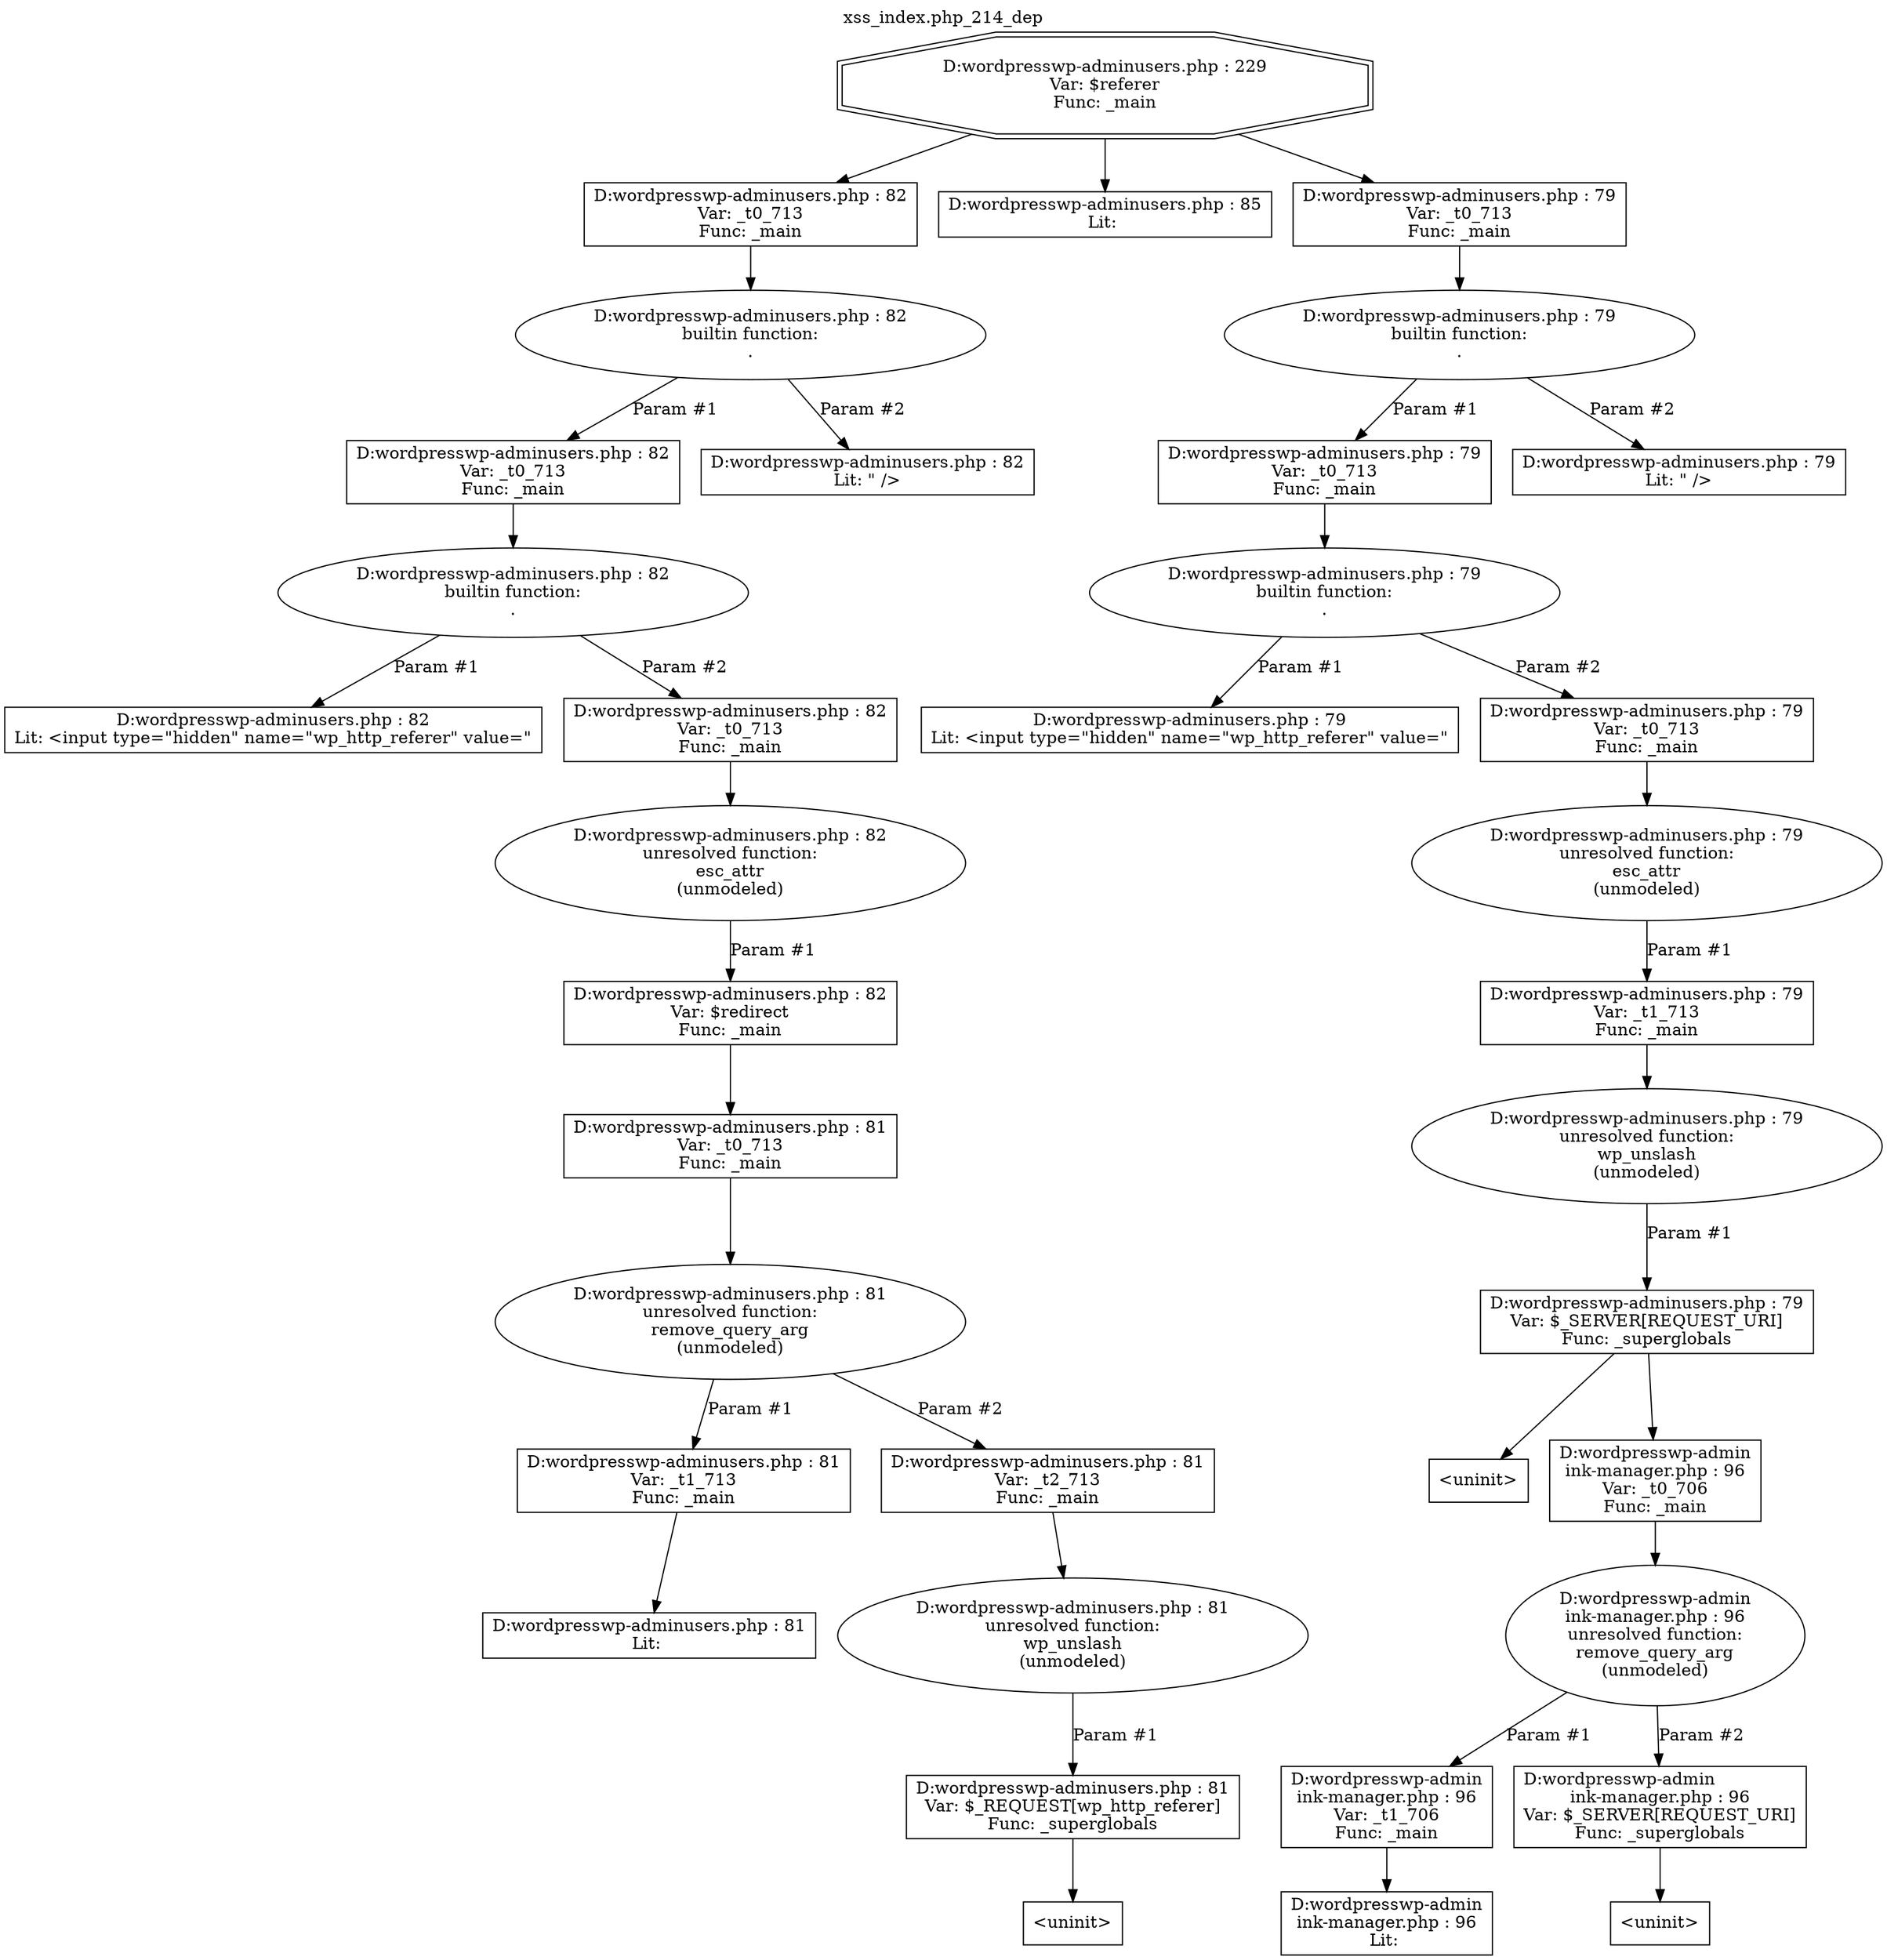 digraph cfg {
  label="xss_index.php_214_dep";
  labelloc=t;
  n1 [shape=doubleoctagon, label="D:\wordpress\wp-admin\users.php : 229\nVar: $referer\nFunc: _main\n"];
  n2 [shape=box, label="D:\wordpress\wp-admin\users.php : 82\nVar: _t0_713\nFunc: _main\n"];
  n3 [shape=ellipse, label="D:\wordpress\wp-admin\users.php : 82\nbuiltin function:\n.\n"];
  n4 [shape=box, label="D:\wordpress\wp-admin\users.php : 82\nVar: _t0_713\nFunc: _main\n"];
  n5 [shape=ellipse, label="D:\wordpress\wp-admin\users.php : 82\nbuiltin function:\n.\n"];
  n6 [shape=box, label="D:\wordpress\wp-admin\users.php : 82\nLit: <input type=\"hidden\" name=\"wp_http_referer\" value=\"\n"];
  n7 [shape=box, label="D:\wordpress\wp-admin\users.php : 82\nVar: _t0_713\nFunc: _main\n"];
  n8 [shape=ellipse, label="D:\wordpress\wp-admin\users.php : 82\nunresolved function:\nesc_attr\n(unmodeled)\n"];
  n9 [shape=box, label="D:\wordpress\wp-admin\users.php : 82\nVar: $redirect\nFunc: _main\n"];
  n10 [shape=box, label="D:\wordpress\wp-admin\users.php : 81\nVar: _t0_713\nFunc: _main\n"];
  n11 [shape=ellipse, label="D:\wordpress\wp-admin\users.php : 81\nunresolved function:\nremove_query_arg\n(unmodeled)\n"];
  n12 [shape=box, label="D:\wordpress\wp-admin\users.php : 81\nVar: _t1_713\nFunc: _main\n"];
  n13 [shape=box, label="D:\wordpress\wp-admin\users.php : 81\nLit: \n"];
  n14 [shape=box, label="D:\wordpress\wp-admin\users.php : 81\nVar: _t2_713\nFunc: _main\n"];
  n15 [shape=ellipse, label="D:\wordpress\wp-admin\users.php : 81\nunresolved function:\nwp_unslash\n(unmodeled)\n"];
  n16 [shape=box, label="D:\wordpress\wp-admin\users.php : 81\nVar: $_REQUEST[wp_http_referer]\nFunc: _superglobals\n"];
  n17 [shape=box, label="<uninit>"];
  n18 [shape=box, label="D:\wordpress\wp-admin\users.php : 82\nLit: \" />\n"];
  n19 [shape=box, label="D:\wordpress\wp-admin\users.php : 85\nLit: \n"];
  n20 [shape=box, label="D:\wordpress\wp-admin\users.php : 79\nVar: _t0_713\nFunc: _main\n"];
  n21 [shape=ellipse, label="D:\wordpress\wp-admin\users.php : 79\nbuiltin function:\n.\n"];
  n22 [shape=box, label="D:\wordpress\wp-admin\users.php : 79\nVar: _t0_713\nFunc: _main\n"];
  n23 [shape=ellipse, label="D:\wordpress\wp-admin\users.php : 79\nbuiltin function:\n.\n"];
  n24 [shape=box, label="D:\wordpress\wp-admin\users.php : 79\nLit: <input type=\"hidden\" name=\"wp_http_referer\" value=\"\n"];
  n25 [shape=box, label="D:\wordpress\wp-admin\users.php : 79\nVar: _t0_713\nFunc: _main\n"];
  n26 [shape=ellipse, label="D:\wordpress\wp-admin\users.php : 79\nunresolved function:\nesc_attr\n(unmodeled)\n"];
  n27 [shape=box, label="D:\wordpress\wp-admin\users.php : 79\nVar: _t1_713\nFunc: _main\n"];
  n28 [shape=ellipse, label="D:\wordpress\wp-admin\users.php : 79\nunresolved function:\nwp_unslash\n(unmodeled)\n"];
  n29 [shape=box, label="D:\wordpress\wp-admin\users.php : 79\nVar: $_SERVER[REQUEST_URI]\nFunc: _superglobals\n"];
  n30 [shape=box, label="<uninit>"];
  n31 [shape=box, label="D:\wordpress\wp-admin\link-manager.php : 96\nVar: _t0_706\nFunc: _main\n"];
  n32 [shape=ellipse, label="D:\wordpress\wp-admin\link-manager.php : 96\nunresolved function:\nremove_query_arg\n(unmodeled)\n"];
  n33 [shape=box, label="D:\wordpress\wp-admin\link-manager.php : 96\nVar: _t1_706\nFunc: _main\n"];
  n34 [shape=box, label="D:\wordpress\wp-admin\link-manager.php : 96\nLit: \n"];
  n35 [shape=box, label="D:\wordpress\wp-admin\link-manager.php : 96\nVar: $_SERVER[REQUEST_URI]\nFunc: _superglobals\n"];
  n36 [shape=box, label="<uninit>"];
  n37 [shape=box, label="D:\wordpress\wp-admin\users.php : 79\nLit: \" />\n"];
  n2 -> n3;
  n4 -> n5;
  n5 -> n6[label="Param #1"];
  n5 -> n7[label="Param #2"];
  n7 -> n8;
  n10 -> n11;
  n12 -> n13;
  n11 -> n12[label="Param #1"];
  n11 -> n14[label="Param #2"];
  n14 -> n15;
  n16 -> n17;
  n15 -> n16[label="Param #1"];
  n9 -> n10;
  n8 -> n9[label="Param #1"];
  n3 -> n4[label="Param #1"];
  n3 -> n18[label="Param #2"];
  n1 -> n2;
  n1 -> n19;
  n1 -> n20;
  n20 -> n21;
  n22 -> n23;
  n23 -> n24[label="Param #1"];
  n23 -> n25[label="Param #2"];
  n25 -> n26;
  n27 -> n28;
  n29 -> n30;
  n29 -> n31;
  n31 -> n32;
  n33 -> n34;
  n32 -> n33[label="Param #1"];
  n32 -> n35[label="Param #2"];
  n35 -> n36;
  n28 -> n29[label="Param #1"];
  n26 -> n27[label="Param #1"];
  n21 -> n22[label="Param #1"];
  n21 -> n37[label="Param #2"];
}
